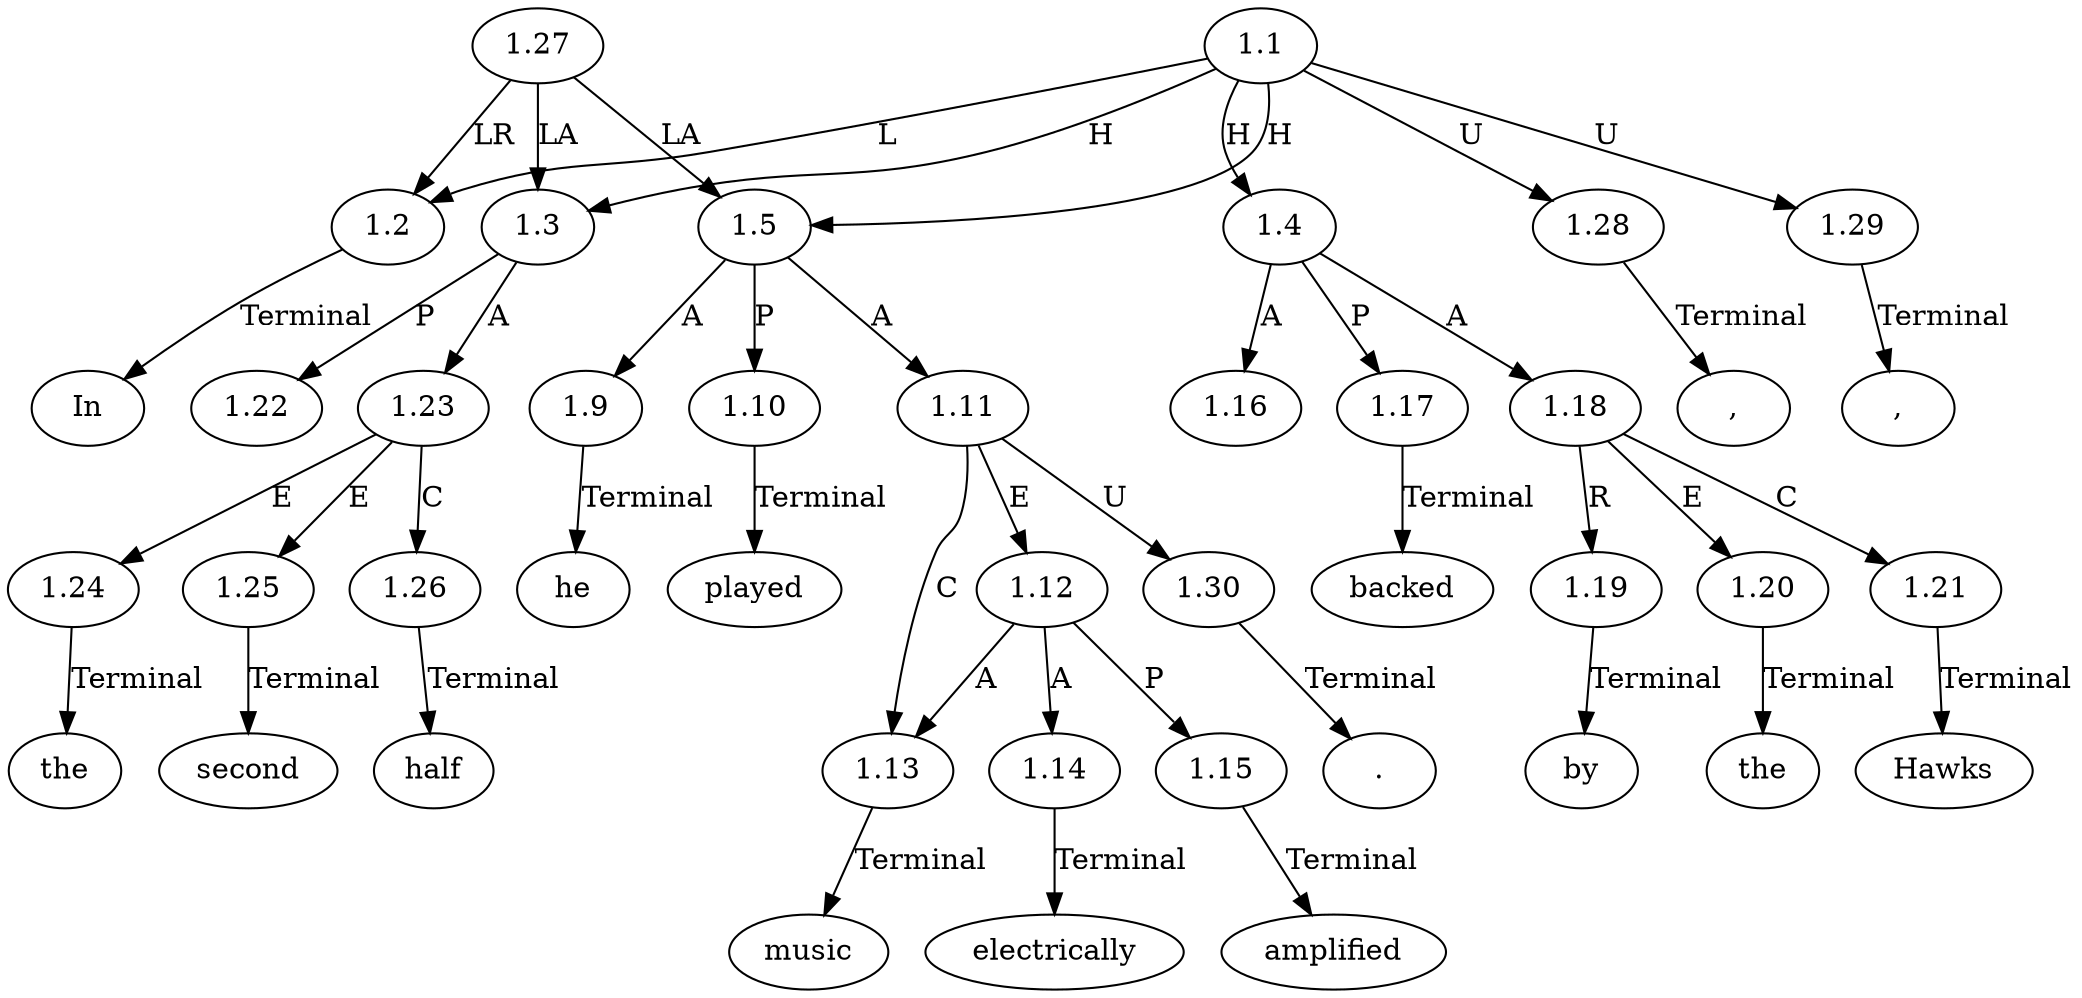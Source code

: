 // Graph
digraph {
	0.1 [label=In ordering=out]
	0.10 [label="," ordering=out]
	0.11 [label=he ordering=out]
	0.12 [label=played ordering=out]
	0.13 [label=electrically ordering=out]
	0.14 [label=amplified ordering=out]
	0.15 [label=music ordering=out]
	0.16 [label="." ordering=out]
	0.2 [label=the ordering=out]
	0.3 [label=second ordering=out]
	0.4 [label=half ordering=out]
	0.5 [label="," ordering=out]
	0.6 [label=backed ordering=out]
	0.7 [label=by ordering=out]
	0.8 [label=the ordering=out]
	0.9 [label=Hawks ordering=out]
	1.1 [label=1.1 ordering=out]
	1.2 [label=1.2 ordering=out]
	1.3 [label=1.3 ordering=out]
	1.4 [label=1.4 ordering=out]
	1.5 [label=1.5 ordering=out]
	1.9 [label=1.9 ordering=out]
	1.10 [label=1.10 ordering=out]
	1.11 [label=1.11 ordering=out]
	1.12 [label=1.12 ordering=out]
	1.13 [label=1.13 ordering=out]
	1.14 [label=1.14 ordering=out]
	1.15 [label=1.15 ordering=out]
	1.16 [label=1.16 ordering=out]
	1.17 [label=1.17 ordering=out]
	1.18 [label=1.18 ordering=out]
	1.19 [label=1.19 ordering=out]
	1.20 [label=1.20 ordering=out]
	1.21 [label=1.21 ordering=out]
	1.22 [label=1.22 ordering=out]
	1.23 [label=1.23 ordering=out]
	1.24 [label=1.24 ordering=out]
	1.25 [label=1.25 ordering=out]
	1.26 [label=1.26 ordering=out]
	1.27 [label=1.27 ordering=out]
	1.28 [label=1.28 ordering=out]
	1.29 [label=1.29 ordering=out]
	1.30 [label=1.30 ordering=out]
	1.1 -> 1.2 [label=L ordering=out]
	1.1 -> 1.3 [label=H ordering=out]
	1.1 -> 1.4 [label=H ordering=out]
	1.1 -> 1.5 [label=H ordering=out]
	1.1 -> 1.28 [label=U ordering=out]
	1.1 -> 1.29 [label=U ordering=out]
	1.2 -> 0.1 [label=Terminal ordering=out]
	1.3 -> 1.22 [label=P ordering=out]
	1.3 -> 1.23 [label=A ordering=out]
	1.4 -> 1.16 [label=A ordering=out]
	1.4 -> 1.17 [label=P ordering=out]
	1.4 -> 1.18 [label=A ordering=out]
	1.5 -> 1.9 [label=A ordering=out]
	1.5 -> 1.10 [label=P ordering=out]
	1.5 -> 1.11 [label=A ordering=out]
	1.9 -> 0.11 [label=Terminal ordering=out]
	1.10 -> 0.12 [label=Terminal ordering=out]
	1.11 -> 1.12 [label=E ordering=out]
	1.11 -> 1.13 [label=C ordering=out]
	1.11 -> 1.30 [label=U ordering=out]
	1.12 -> 1.13 [label=A ordering=out]
	1.12 -> 1.14 [label=A ordering=out]
	1.12 -> 1.15 [label=P ordering=out]
	1.13 -> 0.15 [label=Terminal ordering=out]
	1.14 -> 0.13 [label=Terminal ordering=out]
	1.15 -> 0.14 [label=Terminal ordering=out]
	1.17 -> 0.6 [label=Terminal ordering=out]
	1.18 -> 1.19 [label=R ordering=out]
	1.18 -> 1.20 [label=E ordering=out]
	1.18 -> 1.21 [label=C ordering=out]
	1.19 -> 0.7 [label=Terminal ordering=out]
	1.20 -> 0.8 [label=Terminal ordering=out]
	1.21 -> 0.9 [label=Terminal ordering=out]
	1.23 -> 1.24 [label=E ordering=out]
	1.23 -> 1.25 [label=E ordering=out]
	1.23 -> 1.26 [label=C ordering=out]
	1.24 -> 0.2 [label=Terminal ordering=out]
	1.25 -> 0.3 [label=Terminal ordering=out]
	1.26 -> 0.4 [label=Terminal ordering=out]
	1.27 -> 1.2 [label=LR ordering=out]
	1.27 -> 1.3 [label=LA ordering=out]
	1.27 -> 1.5 [label=LA ordering=out]
	1.28 -> 0.5 [label=Terminal ordering=out]
	1.29 -> 0.10 [label=Terminal ordering=out]
	1.30 -> 0.16 [label=Terminal ordering=out]
}
